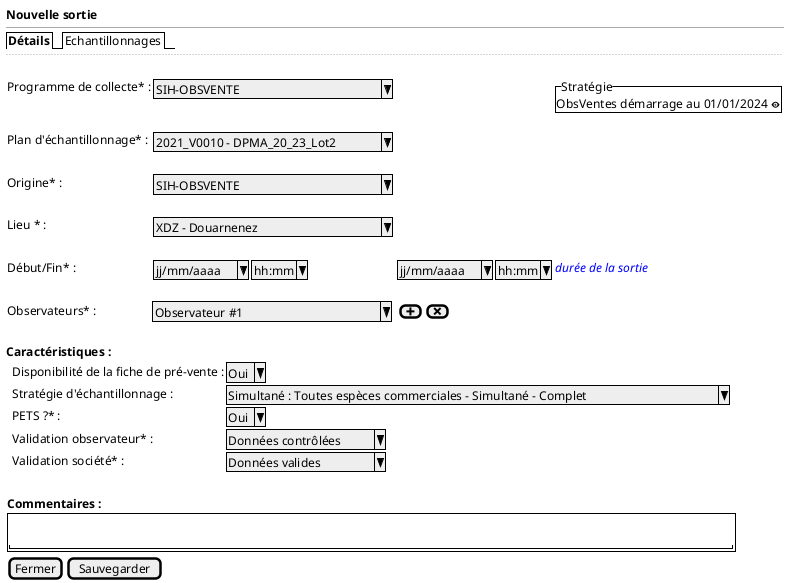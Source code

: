 @startsalt
{
  <b>Nouvelle sortie
  --
  {/ <b>Détails | Echantillonnages}
  ..
  .
  {

      Programme de collecte* :    | { ^SIH-OBSVENTE                ^ } | * | {^"Stratégie"
                                                                                              ObsVentes démarrage au 01/01/2024 <&eye> }
      Plan d'échantillonnage* :    | { ^2021_V0010 - DPMA_20_23_Lot2^}
      .
      Origine* :    | { ^SIH-OBSVENTE                ^ }
      .
      Lieu * :     | { ^XDZ - Douarnenez            ^ }
      .
      Début/Fin* :     | { ^jj/mm/aaaa^  |  ^hh:mm^ } { ^jj/mm/aaaa^  |  ^hh:mm^ } <i><color:blue>durée de la sortie
      .
      Observateurs* :            | ^ Observateur #1             ^ | { [<&plus>] | [<&x>] }
      .


  }

  <b>Caractéristiques :

  {
      . | Disponibilité de la fiche de pré-vente :| ^Oui^
      . | Stratégie d'échantillonnage : | ^Simultané : Toutes espèces commerciales - Simultané - Complet^
      . | PETS ?* : | ^Oui^
      . | Validation observateur* : | ^Données contrôlées^
      . | Validation société* : | ^Données valides   ^
      . | .
  }


  {
     <b>Commentaires :

     {+ .
        "                                                                                          "
     }
  }

  { [Fermer] | [Sauvegarder] }
}
@endsalt
